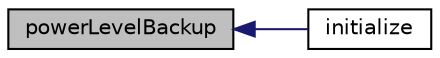 digraph "powerLevelBackup"
{
  edge [fontname="Helvetica",fontsize="10",labelfontname="Helvetica",labelfontsize="10"];
  node [fontname="Helvetica",fontsize="10",shape=record];
  rankdir="LR";
  Node146 [label="powerLevelBackup",height=0.2,width=0.4,color="black", fillcolor="grey75", style="filled", fontcolor="black"];
  Node146 -> Node147 [dir="back",color="midnightblue",fontsize="10",style="solid"];
  Node147 [label="initialize",height=0.2,width=0.4,color="black", fillcolor="white", style="filled",URL="$init_8c.html#a25a40b6614565f755233080a384c35f1"];
}
